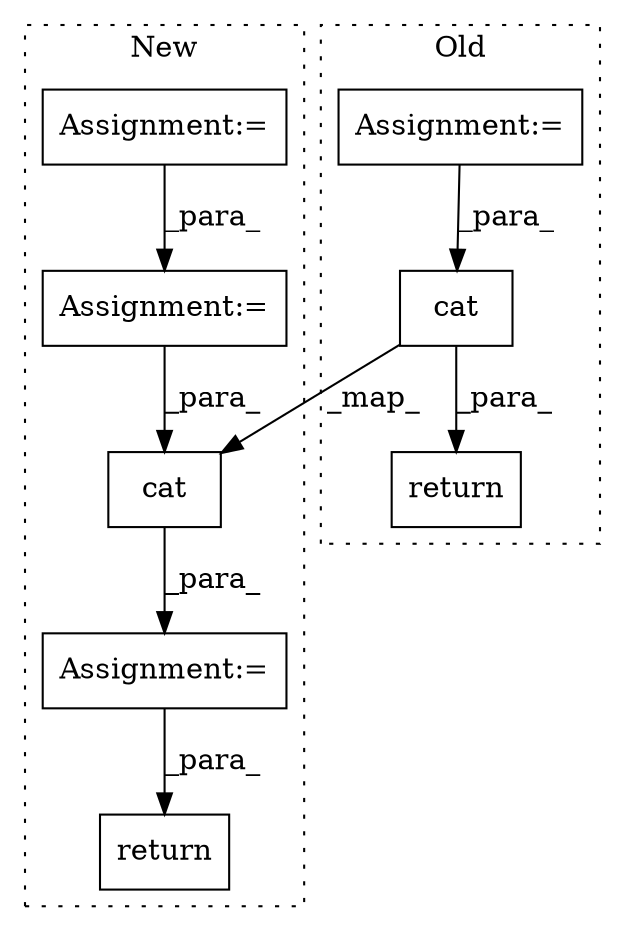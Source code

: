 digraph G {
subgraph cluster0 {
1 [label="cat" a="32" s="32439,32487" l="4,1" shape="box"];
4 [label="return" a="41" s="32426" l="7" shape="box"];
6 [label="Assignment:=" a="7" s="32131" l="1" shape="box"];
label = "Old";
style="dotted";
}
subgraph cluster1 {
2 [label="cat" a="32" s="36616,36656" l="4,1" shape="box"];
3 [label="Assignment:=" a="7" s="36609" l="1" shape="box"];
5 [label="return" a="41" s="36854" l="7" shape="box"];
7 [label="Assignment:=" a="7" s="36454" l="1" shape="box"];
8 [label="Assignment:=" a="7" s="36357" l="1" shape="box"];
label = "New";
style="dotted";
}
1 -> 4 [label="_para_"];
1 -> 2 [label="_map_"];
2 -> 3 [label="_para_"];
3 -> 5 [label="_para_"];
6 -> 1 [label="_para_"];
7 -> 2 [label="_para_"];
8 -> 7 [label="_para_"];
}